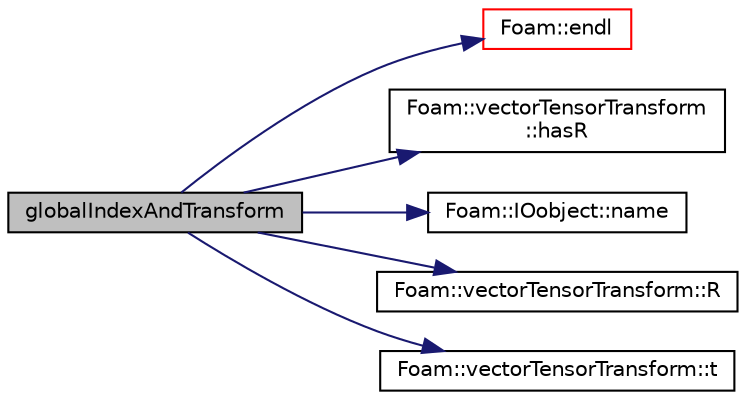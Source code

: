digraph "globalIndexAndTransform"
{
  bgcolor="transparent";
  edge [fontname="Helvetica",fontsize="10",labelfontname="Helvetica",labelfontsize="10"];
  node [fontname="Helvetica",fontsize="10",shape=record];
  rankdir="LR";
  Node1 [label="globalIndexAndTransform",height=0.2,width=0.4,color="black", fillcolor="grey75", style="filled", fontcolor="black"];
  Node1 -> Node2 [color="midnightblue",fontsize="10",style="solid",fontname="Helvetica"];
  Node2 [label="Foam::endl",height=0.2,width=0.4,color="red",URL="$a10909.html#a2db8fe02a0d3909e9351bb4275b23ce4",tooltip="Add newline and flush stream. "];
  Node1 -> Node3 [color="midnightblue",fontsize="10",style="solid",fontname="Helvetica"];
  Node3 [label="Foam::vectorTensorTransform\l::hasR",height=0.2,width=0.4,color="black",URL="$a02908.html#a34e232bb6b5ed6e44e21f75a258bf18b"];
  Node1 -> Node4 [color="midnightblue",fontsize="10",style="solid",fontname="Helvetica"];
  Node4 [label="Foam::IOobject::name",height=0.2,width=0.4,color="black",URL="$a01203.html#a75b72488d2e82151b025744974919d5d",tooltip="Return name. "];
  Node1 -> Node5 [color="midnightblue",fontsize="10",style="solid",fontname="Helvetica"];
  Node5 [label="Foam::vectorTensorTransform::R",height=0.2,width=0.4,color="black",URL="$a02908.html#a849baaf9e566e9ab9afee603f3d7120e"];
  Node1 -> Node6 [color="midnightblue",fontsize="10",style="solid",fontname="Helvetica"];
  Node6 [label="Foam::vectorTensorTransform::t",height=0.2,width=0.4,color="black",URL="$a02908.html#a9843788d6d82317212ae7c974d4995de"];
}

